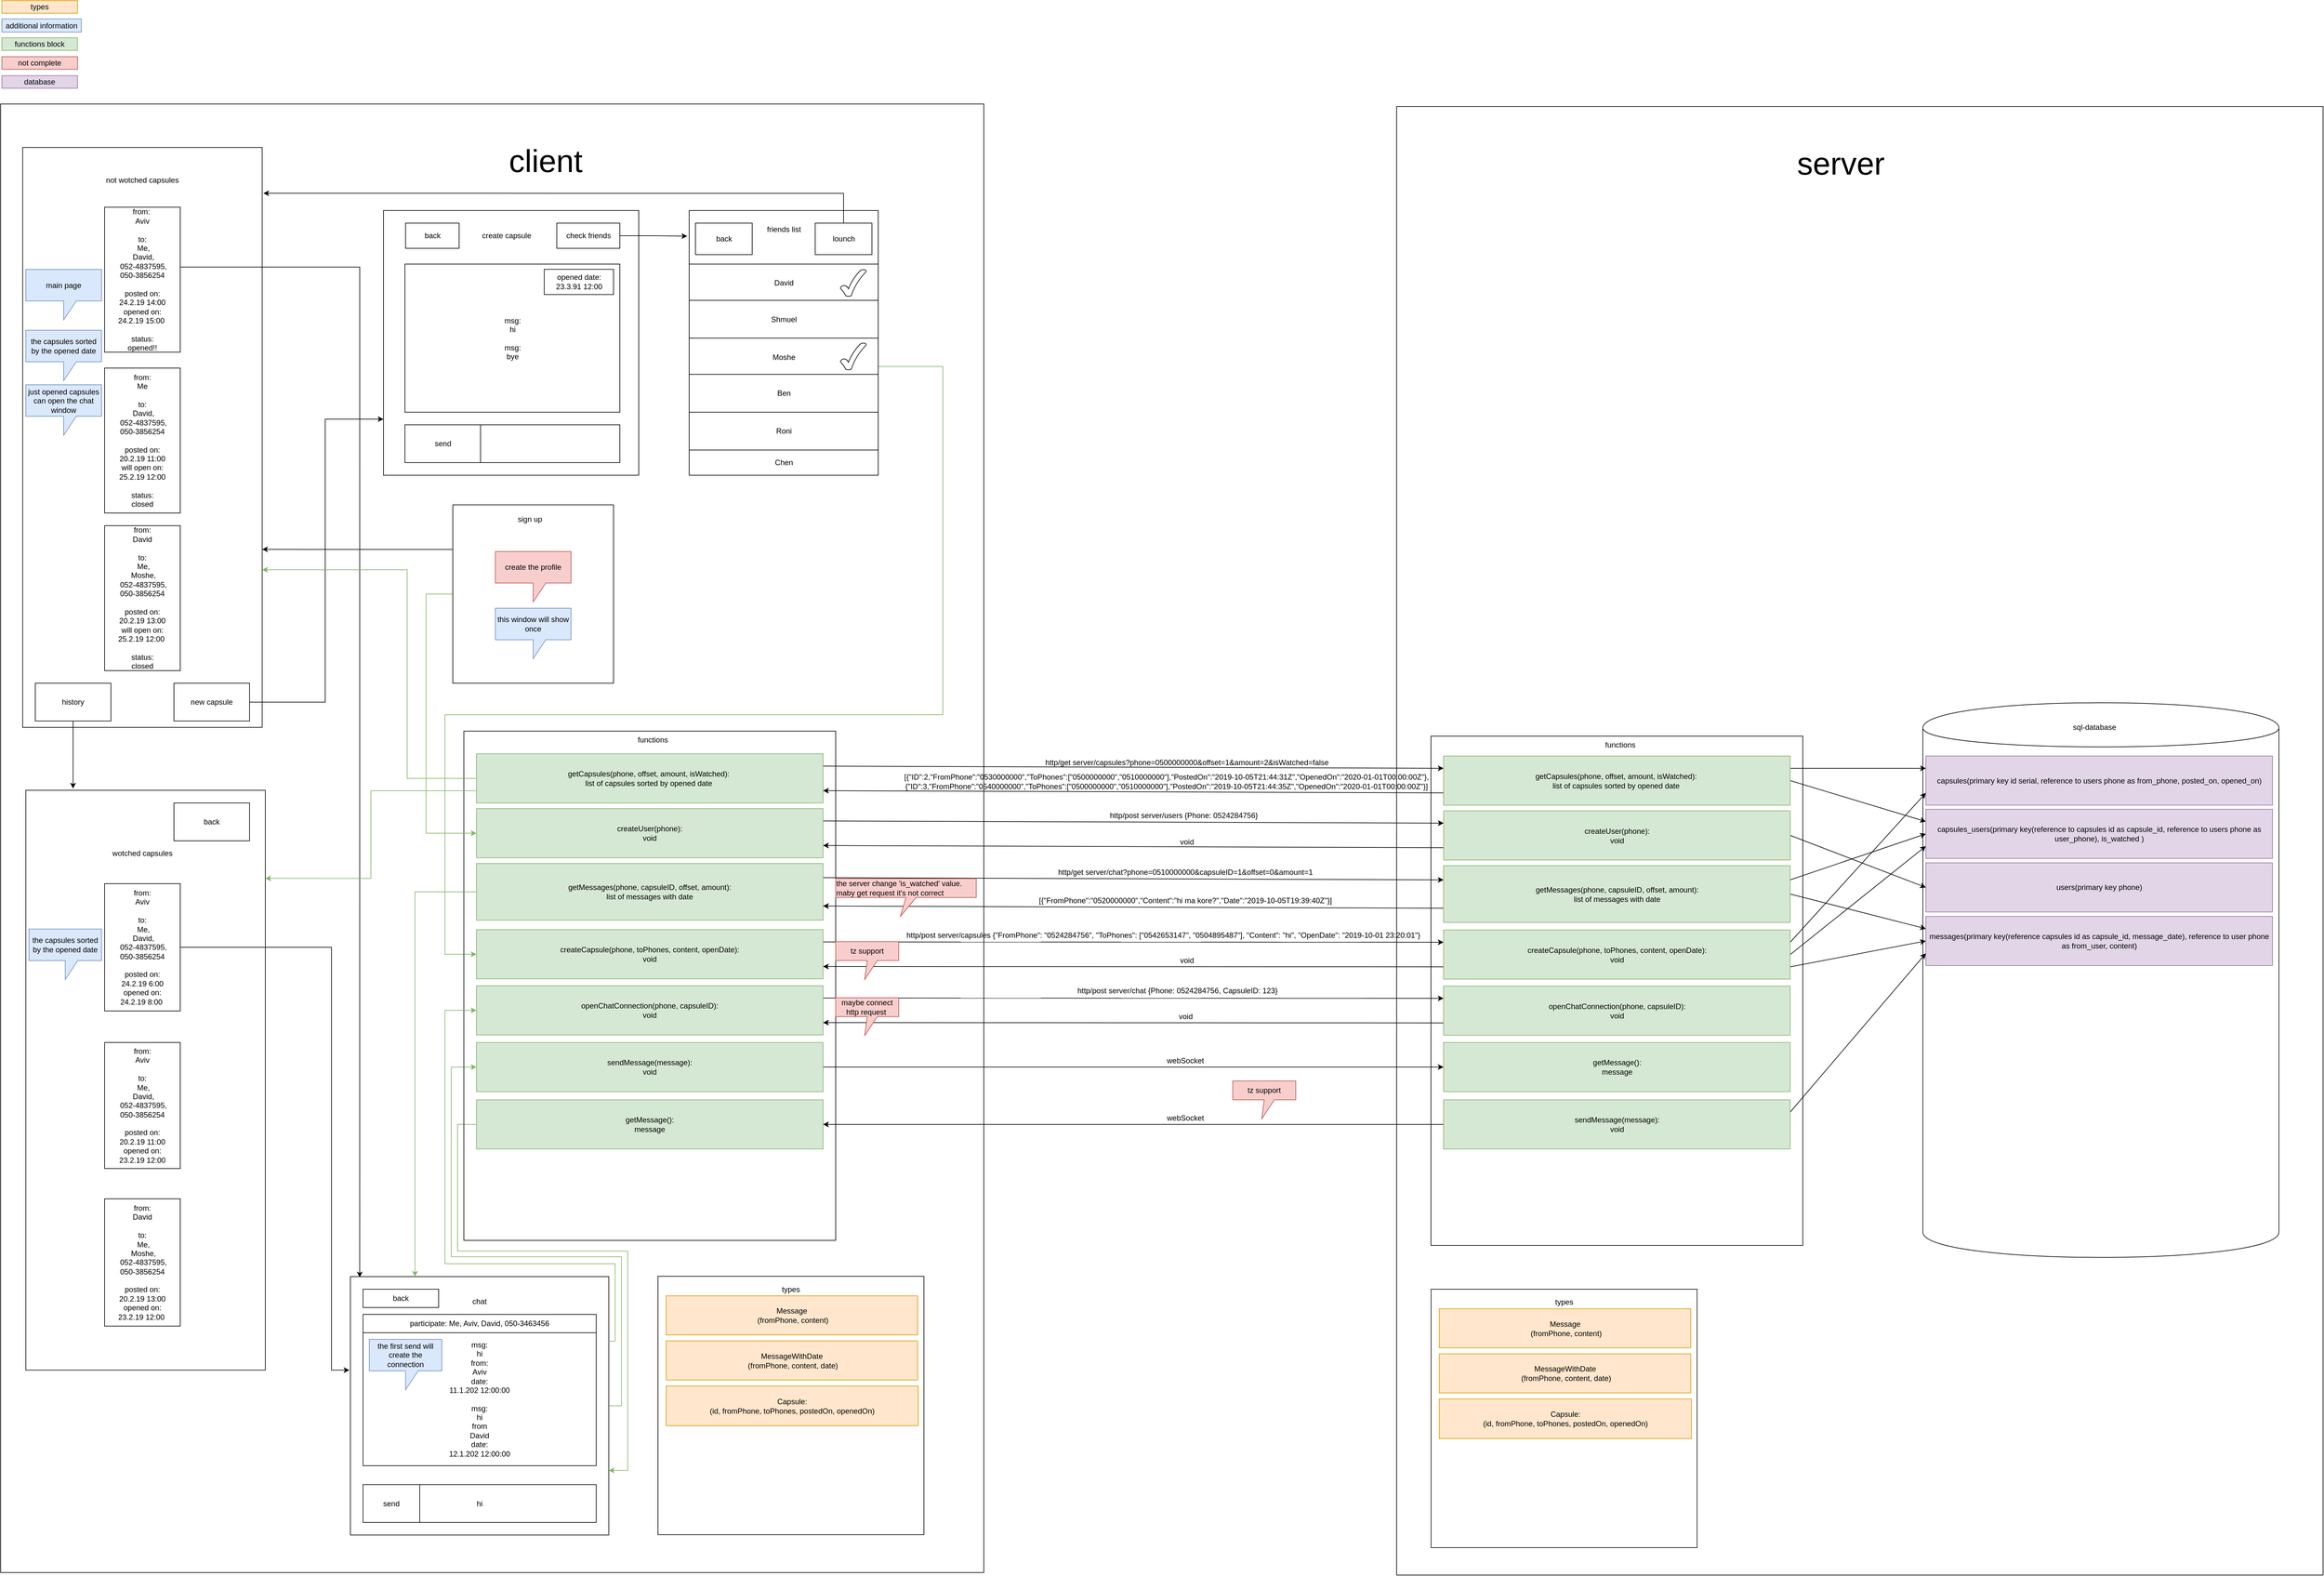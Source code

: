 <mxfile version="12.1.1" type="device" pages="1"><diagram id="eRkKzJHmZE-3qsxwX1DB" name="Page-1"><mxGraphModel dx="1020" dy="664" grid="1" gridSize="10" guides="1" tooltips="1" connect="1" arrows="1" fold="1" page="1" pageScale="1" pageWidth="850" pageHeight="1100" math="0" shadow="0"><root><mxCell id="0"/><mxCell id="1" parent="0"/><mxCell id="gJs6LWEQTdWlsDr9BCFB-67" value="" style="rounded=0;whiteSpace=wrap;html=1;shadow=0;glass=0;comic=0;strokeColor=#000000;fillColor=none;gradientColor=none;" parent="1" vertex="1"><mxGeometry x="75" y="260" width="1560" height="2330" as="geometry"/></mxCell><mxCell id="gJs6LWEQTdWlsDr9BCFB-69" value="" style="whiteSpace=wrap;html=1;" parent="1" vertex="1"><mxGeometry x="110" y="329" width="380" height="920" as="geometry"/></mxCell><mxCell id="gJs6LWEQTdWlsDr9BCFB-70" style="edgeStyle=orthogonalEdgeStyle;rounded=0;orthogonalLoop=1;jettySize=auto;html=1;exitX=1.001;exitY=0.413;exitDx=0;exitDy=0;entryX=0.036;entryY=0.003;entryDx=0;entryDy=0;entryPerimeter=0;exitPerimeter=0;" parent="1" source="qa2lNy7MOeO_9QQ49OZe-27" target="gJs6LWEQTdWlsDr9BCFB-87" edge="1"><mxGeometry relative="1" as="geometry"><mxPoint x="470.103" y="514.241" as="sourcePoint"/></mxGeometry></mxCell><mxCell id="gJs6LWEQTdWlsDr9BCFB-72" value="from: &lt;br&gt;Me&lt;br&gt;&lt;br&gt;to:&lt;br&gt;&amp;nbsp;David,&lt;br&gt;&amp;nbsp;052-4837595,&lt;br&gt;050-3856254&lt;br&gt;&lt;br&gt;posted on:&lt;br&gt;20.2.19 11:00&lt;br&gt;will open on:&lt;br&gt;25.2.19 12:00&lt;br&gt;&amp;nbsp;&lt;br&gt;status:&lt;br&gt;closed" style="rounded=0;whiteSpace=wrap;html=1;" parent="1" vertex="1"><mxGeometry x="240" y="679" width="120" height="230" as="geometry"/></mxCell><mxCell id="gJs6LWEQTdWlsDr9BCFB-73" value="from: &lt;br&gt;David&lt;br&gt;&lt;br&gt;to:&lt;br&gt;&amp;nbsp;Me,&lt;br&gt;&amp;nbsp;Moshe,&lt;br&gt;&amp;nbsp;052-4837595,&lt;br&gt;050-3856254&lt;br&gt;&lt;br&gt;posted on:&lt;br&gt;20.2.19 13:00&lt;br&gt;will open on:&lt;br&gt;25.2.19 12:00&amp;nbsp;&lt;br&gt;&lt;br&gt;status:&lt;br&gt;closed" style="rounded=0;whiteSpace=wrap;html=1;" parent="1" vertex="1"><mxGeometry x="240" y="929" width="120" height="230" as="geometry"/></mxCell><mxCell id="gJs6LWEQTdWlsDr9BCFB-74" value="not wotched capsules" style="text;html=1;strokeColor=none;fillColor=none;align=center;verticalAlign=middle;whiteSpace=wrap;rounded=0;" parent="1" vertex="1"><mxGeometry x="240" y="371" width="120" height="20" as="geometry"/></mxCell><mxCell id="gJs6LWEQTdWlsDr9BCFB-75" style="edgeStyle=orthogonalEdgeStyle;rounded=0;orthogonalLoop=1;jettySize=auto;html=1;exitX=0.5;exitY=1;exitDx=0;exitDy=0;entryX=0.197;entryY=-0.003;entryDx=0;entryDy=0;entryPerimeter=0;" parent="1" source="gJs6LWEQTdWlsDr9BCFB-76" target="gJs6LWEQTdWlsDr9BCFB-79" edge="1"><mxGeometry relative="1" as="geometry"/></mxCell><mxCell id="gJs6LWEQTdWlsDr9BCFB-76" value="history" style="rounded=0;whiteSpace=wrap;html=1;" parent="1" vertex="1"><mxGeometry x="130" y="1179" width="120" height="60" as="geometry"/></mxCell><mxCell id="gJs6LWEQTdWlsDr9BCFB-79" value="" style="whiteSpace=wrap;html=1;fillColor=#ffffff;" parent="1" vertex="1"><mxGeometry x="115" y="1348.833" width="380" height="920" as="geometry"/></mxCell><mxCell id="gJs6LWEQTdWlsDr9BCFB-80" style="edgeStyle=orthogonalEdgeStyle;rounded=0;orthogonalLoop=1;jettySize=auto;html=1;exitX=1;exitY=0.5;exitDx=0;exitDy=0;entryX=-0.004;entryY=0.362;entryDx=0;entryDy=0;entryPerimeter=0;" parent="1" source="gJs6LWEQTdWlsDr9BCFB-81" target="gJs6LWEQTdWlsDr9BCFB-87" edge="1"><mxGeometry relative="1" as="geometry"><Array as="points"><mxPoint x="600" y="1598"/><mxPoint x="600" y="2269"/></Array></mxGeometry></mxCell><mxCell id="gJs6LWEQTdWlsDr9BCFB-81" value="from: &lt;br&gt;Aviv&lt;br&gt;&lt;br&gt;to:&lt;br&gt;&amp;nbsp;Me,&lt;br&gt;&amp;nbsp;David,&lt;br&gt;&amp;nbsp;052-4837595,&lt;br&gt;050-3856254&lt;br&gt;&lt;br&gt;posted on:&lt;br&gt;24.2.19 6:00&lt;br&gt;opened on:&lt;br&gt;24.2.19 8:00&amp;nbsp;&lt;br&gt;" style="rounded=0;whiteSpace=wrap;html=1;" parent="1" vertex="1"><mxGeometry x="240" y="1497" width="120" height="202" as="geometry"/></mxCell><mxCell id="gJs6LWEQTdWlsDr9BCFB-82" value="from: &lt;br&gt;Aviv&lt;br&gt;&lt;br&gt;to:&lt;br&gt;&amp;nbsp;Me,&lt;br&gt;&amp;nbsp;David,&lt;br&gt;&amp;nbsp;052-4837595,&lt;br&gt;050-3856254&lt;br&gt;&lt;br&gt;posted on:&lt;br&gt;20.2.19 11:00&lt;br&gt;opened on:&lt;br&gt;23.2.19 12:00" style="rounded=0;whiteSpace=wrap;html=1;" parent="1" vertex="1"><mxGeometry x="240" y="1749" width="120" height="200" as="geometry"/></mxCell><mxCell id="gJs6LWEQTdWlsDr9BCFB-83" value="from: &lt;br&gt;David&lt;br&gt;&lt;br&gt;to:&lt;br&gt;&amp;nbsp;Me,&lt;br&gt;&amp;nbsp;Moshe,&lt;br&gt;&amp;nbsp;052-4837595,&lt;br&gt;050-3856254&lt;br&gt;&lt;br&gt;posted on:&lt;br&gt;20.2.19 13:00&lt;br&gt;opened on:&lt;br&gt;23.2.19 12:00&amp;nbsp;" style="rounded=0;whiteSpace=wrap;html=1;" parent="1" vertex="1"><mxGeometry x="240" y="1997" width="120" height="202" as="geometry"/></mxCell><mxCell id="gJs6LWEQTdWlsDr9BCFB-84" value="wotched capsules" style="text;html=1;strokeColor=none;fillColor=none;align=center;verticalAlign=middle;whiteSpace=wrap;rounded=0;" parent="1" vertex="1"><mxGeometry x="240" y="1439" width="120" height="20" as="geometry"/></mxCell><mxCell id="gJs6LWEQTdWlsDr9BCFB-85" value="back" style="rounded=0;whiteSpace=wrap;html=1;" parent="1" vertex="1"><mxGeometry x="350" y="1369" width="120" height="60" as="geometry"/></mxCell><mxCell id="gJs6LWEQTdWlsDr9BCFB-86" style="edgeStyle=orthogonalEdgeStyle;rounded=0;comic=0;orthogonalLoop=1;jettySize=auto;html=1;exitX=1;exitY=0.5;exitDx=0;exitDy=0;entryX=0;entryY=0.5;entryDx=0;entryDy=0;shadow=0;fillColor=#d5e8d4;strokeColor=#82b366;" parent="1" source="gJs6LWEQTdWlsDr9BCFB-87" target="gJs6LWEQTdWlsDr9BCFB-133" edge="1"><mxGeometry relative="1" as="geometry"><Array as="points"><mxPoint x="1060" y="2326"/><mxPoint x="1060" y="2089"/><mxPoint x="790" y="2089"/><mxPoint x="790" y="1788"/></Array></mxGeometry></mxCell><mxCell id="gJs6LWEQTdWlsDr9BCFB-198" style="edgeStyle=orthogonalEdgeStyle;rounded=0;comic=0;orthogonalLoop=1;jettySize=auto;html=1;exitX=1;exitY=0.75;exitDx=0;exitDy=0;entryX=0;entryY=0.5;entryDx=0;entryDy=0;shadow=0;startArrow=classic;startFill=1;endArrow=none;endFill=0;fillColor=#d5e8d4;strokeColor=#82b366;" parent="1" source="gJs6LWEQTdWlsDr9BCFB-87" target="gJs6LWEQTdWlsDr9BCFB-161" edge="1"><mxGeometry relative="1" as="geometry"><Array as="points"><mxPoint x="1070" y="2428"/><mxPoint x="1070" y="2080"/><mxPoint x="800" y="2080"/><mxPoint x="800" y="1879"/></Array></mxGeometry></mxCell><mxCell id="gJs6LWEQTdWlsDr9BCFB-87" value="" style="whiteSpace=wrap;html=1;aspect=fixed;" parent="1" vertex="1"><mxGeometry x="630" y="2120.5" width="410" height="410" as="geometry"/></mxCell><mxCell id="gJs6LWEQTdWlsDr9BCFB-88" value="chat" style="text;html=1;strokeColor=none;fillColor=none;align=center;verticalAlign=middle;whiteSpace=wrap;rounded=0;" parent="1" vertex="1"><mxGeometry x="815" y="2149.5" width="40" height="20" as="geometry"/></mxCell><mxCell id="gJs6LWEQTdWlsDr9BCFB-89" value="hi" style="rounded=0;whiteSpace=wrap;html=1;" parent="1" vertex="1"><mxGeometry x="650" y="2450.5" width="370" height="60" as="geometry"/></mxCell><mxCell id="gJs6LWEQTdWlsDr9BCFB-90" value="msg:&lt;br&gt;hi&lt;br&gt;from:&lt;br&gt;Aviv&lt;br&gt;date:&lt;br&gt;11.1.202 12:00:00&lt;br&gt;&lt;br&gt;msg:&lt;br&gt;hi&lt;br&gt;from&lt;br&gt;David&lt;br&gt;date:&lt;br&gt;12.1.202 12:00:00" style="rounded=0;whiteSpace=wrap;html=1;" parent="1" vertex="1"><mxGeometry x="650" y="2209.5" width="370" height="211" as="geometry"/></mxCell><mxCell id="gJs6LWEQTdWlsDr9BCFB-91" value="send" style="rounded=0;whiteSpace=wrap;html=1;" parent="1" vertex="1"><mxGeometry x="650" y="2450.5" width="90" height="60" as="geometry"/></mxCell><mxCell id="gJs6LWEQTdWlsDr9BCFB-92" value="participate: Me, Aviv, David, 050-3463456" style="rounded=0;whiteSpace=wrap;html=1;" parent="1" vertex="1"><mxGeometry x="650" y="2180.5" width="370" height="29" as="geometry"/></mxCell><mxCell id="gJs6LWEQTdWlsDr9BCFB-93" value="back" style="rounded=0;whiteSpace=wrap;html=1;" parent="1" vertex="1"><mxGeometry x="650" y="2140.5" width="120" height="29" as="geometry"/></mxCell><mxCell id="gJs6LWEQTdWlsDr9BCFB-94" style="edgeStyle=orthogonalEdgeStyle;rounded=0;orthogonalLoop=1;jettySize=auto;html=1;exitX=1;exitY=0.5;exitDx=0;exitDy=0;" parent="1" source="gJs6LWEQTdWlsDr9BCFB-95" target="gJs6LWEQTdWlsDr9BCFB-96" edge="1"><mxGeometry relative="1" as="geometry"><Array as="points"><mxPoint x="590" y="1209"/><mxPoint x="590" y="760"/></Array></mxGeometry></mxCell><mxCell id="gJs6LWEQTdWlsDr9BCFB-95" value="new capsule" style="rounded=0;whiteSpace=wrap;html=1;" parent="1" vertex="1"><mxGeometry x="350" y="1179" width="120" height="60" as="geometry"/></mxCell><mxCell id="gJs6LWEQTdWlsDr9BCFB-96" value="" style="rounded=0;whiteSpace=wrap;html=1;" parent="1" vertex="1"><mxGeometry x="682.5" y="429" width="405" height="420" as="geometry"/></mxCell><mxCell id="gJs6LWEQTdWlsDr9BCFB-97" value="create capsule" style="text;html=1;strokeColor=none;fillColor=none;align=center;verticalAlign=middle;whiteSpace=wrap;rounded=0;" parent="1" vertex="1"><mxGeometry x="817.5" y="459" width="120" height="20" as="geometry"/></mxCell><mxCell id="gJs6LWEQTdWlsDr9BCFB-98" value="msg:&lt;br&gt;hi&lt;br&gt;&lt;br&gt;msg:&lt;br&gt;bye" style="rounded=0;whiteSpace=wrap;html=1;" parent="1" vertex="1"><mxGeometry x="716.5" y="514" width="341" height="235" as="geometry"/></mxCell><mxCell id="gJs6LWEQTdWlsDr9BCFB-99" value="" style="rounded=0;whiteSpace=wrap;html=1;" parent="1" vertex="1"><mxGeometry x="717.5" y="769" width="340" height="60" as="geometry"/></mxCell><mxCell id="gJs6LWEQTdWlsDr9BCFB-100" value="send" style="rounded=0;whiteSpace=wrap;html=1;" parent="1" vertex="1"><mxGeometry x="716.5" y="769" width="120" height="60" as="geometry"/></mxCell><mxCell id="gJs6LWEQTdWlsDr9BCFB-101" style="edgeStyle=orthogonalEdgeStyle;rounded=0;orthogonalLoop=1;jettySize=auto;html=1;exitX=1;exitY=0.5;exitDx=0;exitDy=0;entryX=-0.01;entryY=0.097;entryDx=0;entryDy=0;entryPerimeter=0;" parent="1" source="gJs6LWEQTdWlsDr9BCFB-102" target="gJs6LWEQTdWlsDr9BCFB-103" edge="1"><mxGeometry relative="1" as="geometry"/></mxCell><mxCell id="gJs6LWEQTdWlsDr9BCFB-102" value="check friends" style="rounded=0;whiteSpace=wrap;html=1;" parent="1" vertex="1"><mxGeometry x="957.5" y="449" width="100" height="40" as="geometry"/></mxCell><mxCell id="gJs6LWEQTdWlsDr9BCFB-103" value="" style="rounded=0;whiteSpace=wrap;html=1;" parent="1" vertex="1"><mxGeometry x="1167.5" y="429" width="300" height="420" as="geometry"/></mxCell><mxCell id="gJs6LWEQTdWlsDr9BCFB-104" value="friends list" style="text;html=1;strokeColor=none;fillColor=none;align=center;verticalAlign=middle;whiteSpace=wrap;rounded=0;" parent="1" vertex="1"><mxGeometry x="1272.5" y="449" width="90" height="20" as="geometry"/></mxCell><mxCell id="gJs6LWEQTdWlsDr9BCFB-105" value="David" style="rounded=0;whiteSpace=wrap;html=1;" parent="1" vertex="1"><mxGeometry x="1167.5" y="514" width="300" height="60" as="geometry"/></mxCell><mxCell id="gJs6LWEQTdWlsDr9BCFB-106" value="Shmuel" style="rounded=0;whiteSpace=wrap;html=1;" parent="1" vertex="1"><mxGeometry x="1167.5" y="571.5" width="300" height="60" as="geometry"/></mxCell><mxCell id="gJs6LWEQTdWlsDr9BCFB-107" style="edgeStyle=orthogonalEdgeStyle;rounded=0;comic=0;orthogonalLoop=1;jettySize=auto;html=1;exitX=1;exitY=0.75;exitDx=0;exitDy=0;entryX=0;entryY=0.5;entryDx=0;entryDy=0;shadow=0;fillColor=#d5e8d4;strokeColor=#82b366;" parent="1" source="gJs6LWEQTdWlsDr9BCFB-108" target="gJs6LWEQTdWlsDr9BCFB-131" edge="1"><mxGeometry relative="1" as="geometry"><Array as="points"><mxPoint x="1570" y="676"/><mxPoint x="1570" y="1229"/><mxPoint x="780" y="1229"/><mxPoint x="780" y="1609"/></Array></mxGeometry></mxCell><mxCell id="gJs6LWEQTdWlsDr9BCFB-108" value="Moshe" style="rounded=0;whiteSpace=wrap;html=1;" parent="1" vertex="1"><mxGeometry x="1167.5" y="631.5" width="300" height="60" as="geometry"/></mxCell><mxCell id="gJs6LWEQTdWlsDr9BCFB-109" value="Ben" style="rounded=0;whiteSpace=wrap;html=1;" parent="1" vertex="1"><mxGeometry x="1167.5" y="689" width="300" height="60" as="geometry"/></mxCell><mxCell id="gJs6LWEQTdWlsDr9BCFB-110" value="Roni" style="rounded=0;whiteSpace=wrap;html=1;" parent="1" vertex="1"><mxGeometry x="1167.5" y="749" width="300" height="60" as="geometry"/></mxCell><mxCell id="gJs6LWEQTdWlsDr9BCFB-111" value="Chen" style="rounded=0;whiteSpace=wrap;html=1;" parent="1" vertex="1"><mxGeometry x="1167.5" y="809" width="300" height="40" as="geometry"/></mxCell><mxCell id="gJs6LWEQTdWlsDr9BCFB-112" value="" style="verticalLabelPosition=bottom;verticalAlign=top;html=1;shape=mxgraph.basic.tick" parent="1" vertex="1"><mxGeometry x="1407.5" y="522.5" width="41" height="43" as="geometry"/></mxCell><mxCell id="gJs6LWEQTdWlsDr9BCFB-113" value="" style="verticalLabelPosition=bottom;verticalAlign=top;html=1;shape=mxgraph.basic.tick" parent="1" vertex="1"><mxGeometry x="1407.5" y="639" width="41" height="43" as="geometry"/></mxCell><mxCell id="gJs6LWEQTdWlsDr9BCFB-216" style="edgeStyle=orthogonalEdgeStyle;rounded=0;comic=0;orthogonalLoop=1;jettySize=auto;html=1;exitX=0.5;exitY=0;exitDx=0;exitDy=0;entryX=1.005;entryY=0.079;entryDx=0;entryDy=0;entryPerimeter=0;shadow=0;startArrow=none;startFill=0;endArrow=classic;endFill=1;" parent="1" source="gJs6LWEQTdWlsDr9BCFB-115" target="gJs6LWEQTdWlsDr9BCFB-69" edge="1"><mxGeometry relative="1" as="geometry"><Array as="points"><mxPoint x="1413" y="402"/></Array></mxGeometry></mxCell><mxCell id="gJs6LWEQTdWlsDr9BCFB-115" value="lounch" style="rounded=0;whiteSpace=wrap;html=1;" parent="1" vertex="1"><mxGeometry x="1367.5" y="449" width="90" height="50" as="geometry"/></mxCell><mxCell id="gJs6LWEQTdWlsDr9BCFB-116" value="back" style="rounded=0;whiteSpace=wrap;html=1;" parent="1" vertex="1"><mxGeometry x="717.5" y="449" width="85" height="40" as="geometry"/></mxCell><mxCell id="gJs6LWEQTdWlsDr9BCFB-117" value="back" style="rounded=0;whiteSpace=wrap;html=1;" parent="1" vertex="1"><mxGeometry x="1177.5" y="449" width="90" height="50" as="geometry"/></mxCell><mxCell id="gJs6LWEQTdWlsDr9BCFB-118" value="the capsules sorted by the opened date" style="shape=callout;whiteSpace=wrap;html=1;perimeter=calloutPerimeter;fillColor=#dae8fc;strokeColor=#6c8ebf;" parent="1" vertex="1"><mxGeometry x="115" y="619" width="120" height="80" as="geometry"/></mxCell><mxCell id="gJs6LWEQTdWlsDr9BCFB-119" value="just opened capsules can open the chat window" style="shape=callout;whiteSpace=wrap;html=1;perimeter=calloutPerimeter;fillColor=#dae8fc;strokeColor=#6c8ebf;" parent="1" vertex="1"><mxGeometry x="115" y="705.5" width="120" height="80" as="geometry"/></mxCell><mxCell id="gJs6LWEQTdWlsDr9BCFB-120" value="the capsules sorted by the opened date" style="shape=callout;whiteSpace=wrap;html=1;perimeter=calloutPerimeter;fillColor=#dae8fc;strokeColor=#6c8ebf;" parent="1" vertex="1"><mxGeometry x="120" y="1569" width="115" height="80" as="geometry"/></mxCell><mxCell id="gJs6LWEQTdWlsDr9BCFB-121" value="additional information" style="rounded=0;whiteSpace=wrap;html=1;fillColor=#dae8fc;strokeColor=#6c8ebf;" parent="1" vertex="1"><mxGeometry x="77" y="125" width="126" height="21" as="geometry"/></mxCell><mxCell id="gJs6LWEQTdWlsDr9BCFB-122" value="functions block" style="rounded=0;whiteSpace=wrap;html=1;fillColor=#d5e8d4;strokeColor=#82b366;" parent="1" vertex="1"><mxGeometry x="77" y="155" width="120" height="20" as="geometry"/></mxCell><mxCell id="gJs6LWEQTdWlsDr9BCFB-123" value="not complete" style="rounded=0;whiteSpace=wrap;html=1;fillColor=#f8cecc;strokeColor=#b85450;" parent="1" vertex="1"><mxGeometry x="77" y="185" width="120" height="20" as="geometry"/></mxCell><mxCell id="gJs6LWEQTdWlsDr9BCFB-124" value="" style="whiteSpace=wrap;html=1;fillColor=none;strokeColor=#000000;" parent="1" vertex="1"><mxGeometry x="810" y="1255" width="590" height="808" as="geometry"/></mxCell><mxCell id="gJs6LWEQTdWlsDr9BCFB-147" style="rounded=0;comic=0;orthogonalLoop=1;jettySize=auto;html=1;exitX=1;exitY=0.25;exitDx=0;exitDy=0;entryX=0;entryY=0.25;entryDx=0;entryDy=0;shadow=0;endArrow=classic;endFill=1;startArrow=none;startFill=0;" parent="1" source="gJs6LWEQTdWlsDr9BCFB-125" target="gJs6LWEQTdWlsDr9BCFB-140" edge="1"><mxGeometry relative="1" as="geometry"/></mxCell><mxCell id="gJs6LWEQTdWlsDr9BCFB-125" value="getCapsules(phone, offset, amount, isWatched):&amp;nbsp;&lt;br&gt;list of capsules sorted by opened date&amp;nbsp;" style="rounded=0;whiteSpace=wrap;html=1;fillColor=#d5e8d4;strokeColor=#82b366;" parent="1" vertex="1"><mxGeometry x="830" y="1291" width="550" height="78" as="geometry"/></mxCell><mxCell id="gJs6LWEQTdWlsDr9BCFB-153" style="edgeStyle=none;rounded=0;comic=0;orthogonalLoop=1;jettySize=auto;html=1;exitX=1;exitY=0.25;exitDx=0;exitDy=0;entryX=0;entryY=0.25;entryDx=0;entryDy=0;shadow=0;endArrow=classic;endFill=1;startArrow=none;startFill=0;" parent="1" source="gJs6LWEQTdWlsDr9BCFB-126" target="gJs6LWEQTdWlsDr9BCFB-141" edge="1"><mxGeometry relative="1" as="geometry"/></mxCell><mxCell id="gJs6LWEQTdWlsDr9BCFB-199" style="edgeStyle=orthogonalEdgeStyle;rounded=0;comic=0;orthogonalLoop=1;jettySize=auto;html=1;exitX=0;exitY=0.5;exitDx=0;exitDy=0;entryX=0.25;entryY=0;entryDx=0;entryDy=0;shadow=0;startArrow=none;startFill=0;endArrow=classic;endFill=1;fillColor=#d5e8d4;strokeColor=#82b366;" parent="1" source="gJs6LWEQTdWlsDr9BCFB-126" target="gJs6LWEQTdWlsDr9BCFB-87" edge="1"><mxGeometry relative="1" as="geometry"/></mxCell><mxCell id="gJs6LWEQTdWlsDr9BCFB-126" value="getMessages(phone, capsuleID, offset, amount):&lt;br&gt;list of&amp;nbsp;messages with date" style="rounded=0;whiteSpace=wrap;html=1;fillColor=#d5e8d4;strokeColor=#82b366;" parent="1" vertex="1"><mxGeometry x="830" y="1465" width="550" height="90" as="geometry"/></mxCell><mxCell id="gJs6LWEQTdWlsDr9BCFB-128" value="functions" style="text;html=1;align=center;verticalAlign=middle;whiteSpace=wrap;rounded=0;" parent="1" vertex="1"><mxGeometry x="1080" y="1259" width="60" height="20" as="geometry"/></mxCell><mxCell id="gJs6LWEQTdWlsDr9BCFB-129" style="edgeStyle=orthogonalEdgeStyle;rounded=0;comic=0;orthogonalLoop=1;jettySize=auto;html=1;entryX=0;entryY=0.5;entryDx=0;entryDy=0;shadow=0;fillColor=#d5e8d4;strokeColor=#82b366;startArrow=classic;startFill=1;endArrow=none;endFill=0;" parent="1" target="gJs6LWEQTdWlsDr9BCFB-125" edge="1"><mxGeometry relative="1" as="geometry"><Array as="points"><mxPoint x="490" y="999"/><mxPoint x="720" y="999"/><mxPoint x="720" y="1330"/></Array><mxPoint x="490" y="999" as="sourcePoint"/></mxGeometry></mxCell><mxCell id="gJs6LWEQTdWlsDr9BCFB-130" value="main page" style="shape=callout;whiteSpace=wrap;html=1;perimeter=calloutPerimeter;rounded=0;shadow=0;glass=0;comic=0;strokeColor=#6c8ebf;fillColor=#dae8fc;" parent="1" vertex="1"><mxGeometry x="115" y="522.5" width="120" height="80" as="geometry"/></mxCell><mxCell id="gJs6LWEQTdWlsDr9BCFB-150" style="rounded=0;comic=0;orthogonalLoop=1;jettySize=auto;html=1;exitX=1;exitY=0.25;exitDx=0;exitDy=0;entryX=0;entryY=0.25;entryDx=0;entryDy=0;shadow=0;" parent="1" source="gJs6LWEQTdWlsDr9BCFB-131" target="gJs6LWEQTdWlsDr9BCFB-144" edge="1"><mxGeometry relative="1" as="geometry"/></mxCell><mxCell id="gJs6LWEQTdWlsDr9BCFB-131" value="createCapsule(phone, toPhones, content, openDate):&lt;br&gt;void" style="rounded=0;whiteSpace=wrap;html=1;fillColor=#d5e8d4;strokeColor=#82b366;" parent="1" vertex="1"><mxGeometry x="830" y="1570" width="550" height="78" as="geometry"/></mxCell><mxCell id="gJs6LWEQTdWlsDr9BCFB-132" value="opened date:&lt;br&gt;23.3.91 12:00" style="rounded=0;whiteSpace=wrap;html=1;" parent="1" vertex="1"><mxGeometry x="937.5" y="522.293" width="110" height="40" as="geometry"/></mxCell><mxCell id="gJs6LWEQTdWlsDr9BCFB-151" style="rounded=0;comic=0;orthogonalLoop=1;jettySize=auto;html=1;exitX=1;exitY=0.5;exitDx=0;exitDy=0;entryX=0;entryY=0.5;entryDx=0;entryDy=0;shadow=0;" parent="1" source="gJs6LWEQTdWlsDr9BCFB-133" target="gJs6LWEQTdWlsDr9BCFB-145" edge="1"><mxGeometry relative="1" as="geometry"/></mxCell><mxCell id="gJs6LWEQTdWlsDr9BCFB-133" value="sendMessage(message):&lt;br&gt;void" style="rounded=0;whiteSpace=wrap;html=1;fillColor=#d5e8d4;strokeColor=#82b366;" parent="1" vertex="1"><mxGeometry x="830" y="1749" width="550" height="78" as="geometry"/></mxCell><mxCell id="gJs6LWEQTdWlsDr9BCFB-196" style="edgeStyle=orthogonalEdgeStyle;rounded=0;comic=0;orthogonalLoop=1;jettySize=auto;html=1;exitX=0;exitY=0.75;exitDx=0;exitDy=0;entryX=1;entryY=0.152;entryDx=0;entryDy=0;entryPerimeter=0;shadow=0;startArrow=none;startFill=0;endArrow=classic;endFill=1;fillColor=#d5e8d4;strokeColor=#82b366;" parent="1" source="gJs6LWEQTdWlsDr9BCFB-125" target="gJs6LWEQTdWlsDr9BCFB-79" edge="1"><mxGeometry relative="1" as="geometry"/></mxCell><mxCell id="gJs6LWEQTdWlsDr9BCFB-135" value="&lt;font style=&quot;font-size: 50px&quot;&gt;client&lt;/font&gt;" style="text;html=1;strokeColor=none;fillColor=none;align=center;verticalAlign=middle;whiteSpace=wrap;rounded=0;shadow=0;glass=0;comic=0;" parent="1" vertex="1"><mxGeometry x="780" y="300" width="320" height="100" as="geometry"/></mxCell><mxCell id="gJs6LWEQTdWlsDr9BCFB-136" value="" style="rounded=0;whiteSpace=wrap;html=1;shadow=0;glass=0;comic=0;strokeColor=#000000;fillColor=none;gradientColor=none;" parent="1" vertex="1"><mxGeometry x="2290" y="264" width="1470" height="2330" as="geometry"/></mxCell><mxCell id="gJs6LWEQTdWlsDr9BCFB-137" value="&lt;font style=&quot;font-size: 50px&quot;&gt;server&lt;/font&gt;" style="text;html=1;strokeColor=none;fillColor=none;align=center;verticalAlign=middle;whiteSpace=wrap;rounded=0;shadow=0;glass=0;comic=0;" parent="1" vertex="1"><mxGeometry x="2834.5" y="304" width="320" height="100" as="geometry"/></mxCell><mxCell id="gJs6LWEQTdWlsDr9BCFB-139" value="" style="whiteSpace=wrap;html=1;fillColor=none;strokeColor=#000000;" parent="1" vertex="1"><mxGeometry x="2344.5" y="1263" width="590" height="808" as="geometry"/></mxCell><mxCell id="gJs6LWEQTdWlsDr9BCFB-180" style="edgeStyle=none;rounded=0;comic=0;orthogonalLoop=1;jettySize=auto;html=1;exitX=1;exitY=0.25;exitDx=0;exitDy=0;entryX=0;entryY=0.25;entryDx=0;entryDy=0;shadow=0;endArrow=classic;endFill=1;startArrow=none;startFill=0;" parent="1" source="gJs6LWEQTdWlsDr9BCFB-140" target="gJs6LWEQTdWlsDr9BCFB-170" edge="1"><mxGeometry relative="1" as="geometry"/></mxCell><mxCell id="gJs6LWEQTdWlsDr9BCFB-181" style="edgeStyle=none;rounded=0;comic=0;orthogonalLoop=1;jettySize=auto;html=1;exitX=1;exitY=0.5;exitDx=0;exitDy=0;entryX=0;entryY=0.25;entryDx=0;entryDy=0;shadow=0;endArrow=classic;endFill=1;startArrow=none;startFill=0;" parent="1" source="gJs6LWEQTdWlsDr9BCFB-140" target="gJs6LWEQTdWlsDr9BCFB-173" edge="1"><mxGeometry relative="1" as="geometry"/></mxCell><mxCell id="qa2lNy7MOeO_9QQ49OZe-38" style="edgeStyle=none;rounded=0;orthogonalLoop=1;jettySize=auto;html=1;exitX=0;exitY=0.75;exitDx=0;exitDy=0;entryX=1;entryY=0.75;entryDx=0;entryDy=0;startArrow=none;startFill=0;endArrow=classic;endFill=1;" parent="1" source="gJs6LWEQTdWlsDr9BCFB-140" target="gJs6LWEQTdWlsDr9BCFB-125" edge="1"><mxGeometry relative="1" as="geometry"/></mxCell><mxCell id="gJs6LWEQTdWlsDr9BCFB-140" value="getCapsules(phone, offset, amount, isWatched):&amp;nbsp;&lt;br&gt;list of capsules sorted by opened date&amp;nbsp;" style="rounded=0;whiteSpace=wrap;html=1;fillColor=#d5e8d4;strokeColor=#82b366;" parent="1" vertex="1"><mxGeometry x="2364.5" y="1294.5" width="550" height="78" as="geometry"/></mxCell><mxCell id="gJs6LWEQTdWlsDr9BCFB-185" style="edgeStyle=none;rounded=0;comic=0;orthogonalLoop=1;jettySize=auto;html=1;exitX=1;exitY=0.5;exitDx=0;exitDy=0;entryX=0;entryY=0.25;entryDx=0;entryDy=0;shadow=0;endArrow=classic;endFill=1;startArrow=none;startFill=0;" parent="1" source="gJs6LWEQTdWlsDr9BCFB-141" target="gJs6LWEQTdWlsDr9BCFB-184" edge="1"><mxGeometry relative="1" as="geometry"/></mxCell><mxCell id="qa2lNy7MOeO_9QQ49OZe-28" style="rounded=0;orthogonalLoop=1;jettySize=auto;html=1;exitX=1;exitY=0.25;exitDx=0;exitDy=0;entryX=0;entryY=0.5;entryDx=0;entryDy=0;startArrow=none;startFill=0;endArrow=classic;endFill=1;" parent="1" source="gJs6LWEQTdWlsDr9BCFB-141" target="gJs6LWEQTdWlsDr9BCFB-173" edge="1"><mxGeometry relative="1" as="geometry"/></mxCell><mxCell id="qa2lNy7MOeO_9QQ49OZe-36" style="edgeStyle=none;rounded=0;orthogonalLoop=1;jettySize=auto;html=1;exitX=0;exitY=0.75;exitDx=0;exitDy=0;entryX=1;entryY=0.75;entryDx=0;entryDy=0;startArrow=none;startFill=0;endArrow=classic;endFill=1;" parent="1" source="gJs6LWEQTdWlsDr9BCFB-141" target="gJs6LWEQTdWlsDr9BCFB-126" edge="1"><mxGeometry relative="1" as="geometry"/></mxCell><mxCell id="gJs6LWEQTdWlsDr9BCFB-141" value="getMessages(phone, capsuleID, offset, amount):&lt;br&gt;list of&amp;nbsp;messages with date" style="rounded=0;whiteSpace=wrap;html=1;fillColor=#d5e8d4;strokeColor=#82b366;" parent="1" vertex="1"><mxGeometry x="2364.5" y="1468.5" width="550" height="90" as="geometry"/></mxCell><mxCell id="gJs6LWEQTdWlsDr9BCFB-143" value="functions" style="text;html=1;align=center;verticalAlign=middle;whiteSpace=wrap;rounded=0;" parent="1" vertex="1"><mxGeometry x="2614.5" y="1267" width="60" height="20" as="geometry"/></mxCell><mxCell id="gJs6LWEQTdWlsDr9BCFB-186" style="edgeStyle=none;rounded=0;comic=0;orthogonalLoop=1;jettySize=auto;html=1;exitX=1;exitY=0.25;exitDx=0;exitDy=0;entryX=0;entryY=0.75;entryDx=0;entryDy=0;shadow=0;" parent="1" source="gJs6LWEQTdWlsDr9BCFB-144" target="gJs6LWEQTdWlsDr9BCFB-170" edge="1"><mxGeometry relative="1" as="geometry"/></mxCell><mxCell id="gJs6LWEQTdWlsDr9BCFB-187" style="edgeStyle=none;rounded=0;comic=0;orthogonalLoop=1;jettySize=auto;html=1;exitX=1;exitY=0.5;exitDx=0;exitDy=0;entryX=0;entryY=0.75;entryDx=0;entryDy=0;shadow=0;" parent="1" source="gJs6LWEQTdWlsDr9BCFB-144" target="gJs6LWEQTdWlsDr9BCFB-173" edge="1"><mxGeometry relative="1" as="geometry"/></mxCell><mxCell id="gJs6LWEQTdWlsDr9BCFB-188" style="edgeStyle=none;rounded=0;comic=0;orthogonalLoop=1;jettySize=auto;html=1;exitX=1;exitY=0.75;exitDx=0;exitDy=0;entryX=0;entryY=0.5;entryDx=0;entryDy=0;shadow=0;" parent="1" source="gJs6LWEQTdWlsDr9BCFB-144" target="gJs6LWEQTdWlsDr9BCFB-184" edge="1"><mxGeometry relative="1" as="geometry"/></mxCell><mxCell id="qa2lNy7MOeO_9QQ49OZe-31" style="edgeStyle=none;rounded=0;orthogonalLoop=1;jettySize=auto;html=1;entryX=1;entryY=0.75;entryDx=0;entryDy=0;startArrow=none;startFill=0;endArrow=classic;endFill=1;exitX=0;exitY=0.75;exitDx=0;exitDy=0;" parent="1" source="gJs6LWEQTdWlsDr9BCFB-144" target="gJs6LWEQTdWlsDr9BCFB-131" edge="1"><mxGeometry relative="1" as="geometry"><mxPoint x="2361" y="1641" as="sourcePoint"/></mxGeometry></mxCell><mxCell id="gJs6LWEQTdWlsDr9BCFB-144" value="createCapsule(phone, toPhones, content, openDate):&lt;br&gt;void" style="rounded=0;whiteSpace=wrap;html=1;fillColor=#d5e8d4;strokeColor=#82b366;" parent="1" vertex="1"><mxGeometry x="2364.5" y="1570.5" width="550" height="78" as="geometry"/></mxCell><mxCell id="gJs6LWEQTdWlsDr9BCFB-191" style="rounded=0;comic=0;orthogonalLoop=1;jettySize=auto;html=1;exitX=1;exitY=0.25;exitDx=0;exitDy=0;entryX=0;entryY=0.75;entryDx=0;entryDy=0;shadow=0;endArrow=classic;endFill=1;startArrow=none;startFill=0;" parent="1" source="gJs6LWEQTdWlsDr9BCFB-158" target="gJs6LWEQTdWlsDr9BCFB-184" edge="1"><mxGeometry relative="1" as="geometry"/></mxCell><mxCell id="gJs6LWEQTdWlsDr9BCFB-145" value="getMessage():&lt;br&gt;message" style="rounded=0;whiteSpace=wrap;html=1;fillColor=#d5e8d4;strokeColor=#82b366;" parent="1" vertex="1"><mxGeometry x="2364.5" y="1749" width="550" height="78" as="geometry"/></mxCell><mxCell id="gJs6LWEQTdWlsDr9BCFB-154" value="http/get server/capsules?phone=0500000000&amp;amp;offset=1&amp;amp;amount=2&amp;amp;isWatched=false" style="text;html=1;strokeColor=none;fillColor=none;align=center;verticalAlign=middle;whiteSpace=wrap;rounded=0;shadow=0;glass=0;comic=0;" parent="1" vertex="1"><mxGeometry x="1700" y="1294.5" width="515" height="20" as="geometry"/></mxCell><mxCell id="gJs6LWEQTdWlsDr9BCFB-156" value="http/get server/chat?phone=0510000000&amp;amp;capsuleID=1&amp;amp;offset=0&amp;amp;amount=1" style="text;html=1;strokeColor=none;fillColor=none;align=center;verticalAlign=middle;whiteSpace=wrap;rounded=0;shadow=0;glass=0;comic=0;" parent="1" vertex="1"><mxGeometry x="1645" y="1468.5" width="620" height="20" as="geometry"/></mxCell><mxCell id="gJs6LWEQTdWlsDr9BCFB-157" value="http/post server/capsules {&quot;FromPhone&quot;: &quot;0524284756&quot;, &quot;ToPhones&quot;: [&quot;0542653147&quot;, &quot;0504895487&quot;], &quot;Content&quot;: &quot;hi&quot;, &quot;OpenDate&quot;: &quot;2019-10-01 23:20:01&quot;}" style="text;html=1;strokeColor=none;fillColor=none;align=center;verticalAlign=middle;whiteSpace=wrap;rounded=0;shadow=0;glass=0;comic=0;" parent="1" vertex="1"><mxGeometry x="1510" y="1569" width="820" height="20" as="geometry"/></mxCell><mxCell id="gJs6LWEQTdWlsDr9BCFB-166" style="edgeStyle=none;rounded=0;comic=0;orthogonalLoop=1;jettySize=auto;html=1;shadow=0;" parent="1" source="gJs6LWEQTdWlsDr9BCFB-158" target="gJs6LWEQTdWlsDr9BCFB-161" edge="1"><mxGeometry relative="1" as="geometry"/></mxCell><mxCell id="gJs6LWEQTdWlsDr9BCFB-158" value="sendMessage(message):&lt;br&gt;void" style="rounded=0;whiteSpace=wrap;html=1;fillColor=#d5e8d4;strokeColor=#82b366;" parent="1" vertex="1"><mxGeometry x="2364.5" y="1840" width="550" height="78" as="geometry"/></mxCell><mxCell id="qa2lNy7MOeO_9QQ49OZe-34" style="edgeStyle=none;rounded=0;orthogonalLoop=1;jettySize=auto;html=1;exitX=0;exitY=0.75;exitDx=0;exitDy=0;entryX=1;entryY=0.75;entryDx=0;entryDy=0;startArrow=none;startFill=0;endArrow=classic;endFill=1;" parent="1" source="gJs6LWEQTdWlsDr9BCFB-159" target="gJs6LWEQTdWlsDr9BCFB-160" edge="1"><mxGeometry relative="1" as="geometry"/></mxCell><mxCell id="gJs6LWEQTdWlsDr9BCFB-159" value="openChatConnection(phone, capsuleID):&lt;br&gt;void" style="rounded=0;whiteSpace=wrap;html=1;fillColor=#d5e8d4;strokeColor=#82b366;" parent="1" vertex="1"><mxGeometry x="2364.5" y="1659.5" width="550" height="78" as="geometry"/></mxCell><mxCell id="gJs6LWEQTdWlsDr9BCFB-164" style="edgeStyle=none;rounded=0;comic=0;orthogonalLoop=1;jettySize=auto;html=1;exitX=1;exitY=0.25;exitDx=0;exitDy=0;shadow=0;entryX=0;entryY=0.25;entryDx=0;entryDy=0;" parent="1" source="gJs6LWEQTdWlsDr9BCFB-160" target="gJs6LWEQTdWlsDr9BCFB-159" edge="1"><mxGeometry relative="1" as="geometry"/></mxCell><mxCell id="gJs6LWEQTdWlsDr9BCFB-192" style="edgeStyle=orthogonalEdgeStyle;rounded=0;comic=0;orthogonalLoop=1;jettySize=auto;html=1;exitX=0;exitY=0.5;exitDx=0;exitDy=0;entryX=1;entryY=0.25;entryDx=0;entryDy=0;shadow=0;fillColor=#d5e8d4;strokeColor=#82b366;startArrow=classic;startFill=1;endArrow=none;endFill=0;" parent="1" source="gJs6LWEQTdWlsDr9BCFB-160" target="gJs6LWEQTdWlsDr9BCFB-87" edge="1"><mxGeometry relative="1" as="geometry"><Array as="points"><mxPoint x="780" y="1698"/><mxPoint x="780" y="2100"/><mxPoint x="1050" y="2100"/><mxPoint x="1050" y="2223"/></Array></mxGeometry></mxCell><mxCell id="gJs6LWEQTdWlsDr9BCFB-160" value="openChatConnection(phone, capsuleID):&lt;br&gt;void" style="rounded=0;whiteSpace=wrap;html=1;fillColor=#d5e8d4;strokeColor=#82b366;" parent="1" vertex="1"><mxGeometry x="830" y="1659" width="550" height="78" as="geometry"/></mxCell><mxCell id="gJs6LWEQTdWlsDr9BCFB-161" value="getMessage():&lt;br&gt;message" style="rounded=0;whiteSpace=wrap;html=1;fillColor=#d5e8d4;strokeColor=#82b366;" parent="1" vertex="1"><mxGeometry x="830" y="1840" width="550" height="78" as="geometry"/></mxCell><mxCell id="gJs6LWEQTdWlsDr9BCFB-165" value="http/post server/chat {Phone: 0524284756, CapsuleID: 123}" style="text;html=1;strokeColor=none;fillColor=none;align=center;verticalAlign=middle;whiteSpace=wrap;rounded=0;shadow=0;glass=0;comic=0;" parent="1" vertex="1"><mxGeometry x="1745" y="1657" width="395" height="20" as="geometry"/></mxCell><mxCell id="gJs6LWEQTdWlsDr9BCFB-167" value="webSocket" style="text;html=1;strokeColor=none;fillColor=none;align=center;verticalAlign=middle;whiteSpace=wrap;rounded=0;shadow=0;glass=0;comic=0;" parent="1" vertex="1"><mxGeometry x="1730" y="1768" width="450" height="20" as="geometry"/></mxCell><mxCell id="gJs6LWEQTdWlsDr9BCFB-168" value="webSocket" style="text;html=1;strokeColor=none;fillColor=none;align=center;verticalAlign=middle;whiteSpace=wrap;rounded=0;shadow=0;glass=0;comic=0;" parent="1" vertex="1"><mxGeometry x="1730" y="1859" width="450" height="20" as="geometry"/></mxCell><mxCell id="gJs6LWEQTdWlsDr9BCFB-169" value="" style="shape=cylinder;whiteSpace=wrap;html=1;boundedLbl=1;backgroundOutline=1;rounded=0;shadow=0;glass=0;comic=0;strokeColor=#000000;fillColor=none;gradientColor=none;" parent="1" vertex="1"><mxGeometry x="3125" y="1210" width="565" height="880" as="geometry"/></mxCell><mxCell id="gJs6LWEQTdWlsDr9BCFB-170" value="capsules(primary key id serial, reference to users phone as from_phone, posted_on, opened_on)" style="rounded=0;whiteSpace=wrap;html=1;fillColor=#e1d5e7;strokeColor=#9673a6;" parent="1" vertex="1"><mxGeometry x="3129.777" y="1294.5" width="550" height="78" as="geometry"/></mxCell><mxCell id="gJs6LWEQTdWlsDr9BCFB-173" value="capsules_users(primary key(reference to capsules id as capsule_id, reference to users phone as user_phone), is_watched )" style="rounded=0;whiteSpace=wrap;html=1;fillColor=#e1d5e7;strokeColor=#9673a6;" parent="1" vertex="1"><mxGeometry x="3129.777" y="1379" width="550" height="78" as="geometry"/></mxCell><mxCell id="gJs6LWEQTdWlsDr9BCFB-174" value="users(primary key phone)" style="rounded=0;whiteSpace=wrap;html=1;fillColor=#e1d5e7;strokeColor=#9673a6;" parent="1" vertex="1"><mxGeometry x="3129.777" y="1464" width="550" height="78" as="geometry"/></mxCell><mxCell id="gJs6LWEQTdWlsDr9BCFB-184" value="messages(primary key(reference capsules id as capsule_id, message_date), reference to user phone as from_user, content)" style="rounded=0;whiteSpace=wrap;html=1;fillColor=#e1d5e7;strokeColor=#9673a6;" parent="1" vertex="1"><mxGeometry x="3129.777" y="1549" width="550" height="78" as="geometry"/></mxCell><mxCell id="gJs6LWEQTdWlsDr9BCFB-193" value="the first send will create the connection" style="shape=callout;whiteSpace=wrap;html=1;perimeter=calloutPerimeter;fillColor=#dae8fc;strokeColor=#6c8ebf;" parent="1" vertex="1"><mxGeometry x="660" y="2220" width="115" height="80" as="geometry"/></mxCell><mxCell id="gJs6LWEQTdWlsDr9BCFB-202" value="maybe connect http request&amp;nbsp;" style="shape=callout;whiteSpace=wrap;html=1;perimeter=calloutPerimeter;rounded=0;shadow=0;glass=0;comic=0;strokeColor=#b85450;fillColor=#f8cecc;position2=0.46;base=16;" parent="1" vertex="1"><mxGeometry x="1400" y="1678" width="100" height="60" as="geometry"/></mxCell><mxCell id="gJs6LWEQTdWlsDr9BCFB-209" style="edgeStyle=none;rounded=0;comic=0;orthogonalLoop=1;jettySize=auto;html=1;exitX=1;exitY=0.25;exitDx=0;exitDy=0;entryX=0;entryY=0.25;entryDx=0;entryDy=0;shadow=0;startArrow=none;startFill=0;endArrow=classic;endFill=1;" parent="1" source="gJs6LWEQTdWlsDr9BCFB-207" target="gJs6LWEQTdWlsDr9BCFB-208" edge="1"><mxGeometry relative="1" as="geometry"/></mxCell><mxCell id="gJs6LWEQTdWlsDr9BCFB-207" value="createUser(phone):&lt;br&gt;void" style="rounded=0;whiteSpace=wrap;html=1;fillColor=#d5e8d4;strokeColor=#82b366;" parent="1" vertex="1"><mxGeometry x="830" y="1378" width="550" height="78" as="geometry"/></mxCell><mxCell id="gJs6LWEQTdWlsDr9BCFB-210" style="edgeStyle=none;rounded=0;comic=0;orthogonalLoop=1;jettySize=auto;html=1;exitX=1;exitY=0.5;exitDx=0;exitDy=0;entryX=0;entryY=0.5;entryDx=0;entryDy=0;shadow=0;startArrow=none;startFill=0;endArrow=classic;endFill=1;" parent="1" source="gJs6LWEQTdWlsDr9BCFB-208" target="gJs6LWEQTdWlsDr9BCFB-174" edge="1"><mxGeometry relative="1" as="geometry"/></mxCell><mxCell id="qa2lNy7MOeO_9QQ49OZe-37" style="edgeStyle=none;rounded=0;orthogonalLoop=1;jettySize=auto;html=1;exitX=0;exitY=0.75;exitDx=0;exitDy=0;entryX=1;entryY=0.75;entryDx=0;entryDy=0;startArrow=none;startFill=0;endArrow=classic;endFill=1;" parent="1" source="gJs6LWEQTdWlsDr9BCFB-208" target="gJs6LWEQTdWlsDr9BCFB-207" edge="1"><mxGeometry relative="1" as="geometry"/></mxCell><mxCell id="gJs6LWEQTdWlsDr9BCFB-208" value="createUser(phone):&lt;br&gt;void" style="rounded=0;whiteSpace=wrap;html=1;fillColor=#d5e8d4;strokeColor=#82b366;" parent="1" vertex="1"><mxGeometry x="2364.667" y="1381.5" width="550" height="78" as="geometry"/></mxCell><mxCell id="gJs6LWEQTdWlsDr9BCFB-211" value="http/post server/users {Phone: 0524284756}" style="text;html=1;strokeColor=none;fillColor=none;align=center;verticalAlign=middle;whiteSpace=wrap;rounded=0;shadow=0;glass=0;comic=0;" parent="1" vertex="1"><mxGeometry x="1815" y="1377" width="275" height="23" as="geometry"/></mxCell><mxCell id="gJs6LWEQTdWlsDr9BCFB-215" style="edgeStyle=orthogonalEdgeStyle;rounded=0;comic=0;orthogonalLoop=1;jettySize=auto;html=1;exitX=0;exitY=0.5;exitDx=0;exitDy=0;entryX=0;entryY=0.5;entryDx=0;entryDy=0;shadow=0;startArrow=none;startFill=0;endArrow=classic;endFill=1;fillColor=#d5e8d4;strokeColor=#82b366;" parent="1" source="gJs6LWEQTdWlsDr9BCFB-213" target="gJs6LWEQTdWlsDr9BCFB-207" edge="1"><mxGeometry relative="1" as="geometry"><Array as="points"><mxPoint x="750" y="1037"/><mxPoint x="750" y="1417"/></Array></mxGeometry></mxCell><mxCell id="gJs6LWEQTdWlsDr9BCFB-217" style="edgeStyle=orthogonalEdgeStyle;rounded=0;comic=0;orthogonalLoop=1;jettySize=auto;html=1;exitX=0;exitY=0.25;exitDx=0;exitDy=0;entryX=1;entryY=0.693;entryDx=0;entryDy=0;entryPerimeter=0;shadow=0;startArrow=none;startFill=0;endArrow=classic;endFill=1;" parent="1" source="gJs6LWEQTdWlsDr9BCFB-213" target="gJs6LWEQTdWlsDr9BCFB-69" edge="1"><mxGeometry relative="1" as="geometry"/></mxCell><mxCell id="gJs6LWEQTdWlsDr9BCFB-213" value="" style="rounded=0;whiteSpace=wrap;html=1;" parent="1" vertex="1"><mxGeometry x="792.5" y="896" width="255" height="283" as="geometry"/></mxCell><mxCell id="gJs6LWEQTdWlsDr9BCFB-214" value="sign up" style="text;html=1;strokeColor=none;fillColor=none;align=center;verticalAlign=middle;whiteSpace=wrap;rounded=0;" parent="1" vertex="1"><mxGeometry x="855" y="909" width="120" height="20" as="geometry"/></mxCell><mxCell id="gJs6LWEQTdWlsDr9BCFB-218" value="create the profile" style="shape=callout;whiteSpace=wrap;html=1;perimeter=calloutPerimeter;rounded=0;shadow=0;glass=0;comic=0;strokeColor=#b85450;fillColor=#f8cecc;" parent="1" vertex="1"><mxGeometry x="860" y="970" width="120" height="80" as="geometry"/></mxCell><mxCell id="gJs6LWEQTdWlsDr9BCFB-220" value="this window will show once" style="shape=callout;whiteSpace=wrap;html=1;perimeter=calloutPerimeter;fillColor=#dae8fc;strokeColor=#6c8ebf;" parent="1" vertex="1"><mxGeometry x="860" y="1060" width="120" height="80" as="geometry"/></mxCell><mxCell id="gJs6LWEQTdWlsDr9BCFB-221" value="database" style="rounded=0;whiteSpace=wrap;html=1;fillColor=#e1d5e7;strokeColor=#9673a6;" parent="1" vertex="1"><mxGeometry x="77" y="215" width="120" height="20" as="geometry"/></mxCell><mxCell id="gJs6LWEQTdWlsDr9BCFB-222" value="sql-database" style="text;html=1;align=center;verticalAlign=middle;whiteSpace=wrap;rounded=0;" parent="1" vertex="1"><mxGeometry x="3360" y="1239" width="75" height="20" as="geometry"/></mxCell><mxCell id="gJs6LWEQTdWlsDr9BCFB-225" value="" style="rounded=0;whiteSpace=wrap;html=1;shadow=0;glass=0;comic=0;strokeColor=#000000;fillColor=#ffffff;gradientColor=none;" parent="1" vertex="1"><mxGeometry x="1118" y="2120" width="422" height="410" as="geometry"/></mxCell><mxCell id="gJs6LWEQTdWlsDr9BCFB-226" value="types" style="text;html=1;align=center;verticalAlign=middle;whiteSpace=wrap;rounded=0;" parent="1" vertex="1"><mxGeometry x="1299" y="2130.667" width="60" height="20" as="geometry"/></mxCell><mxCell id="gJs6LWEQTdWlsDr9BCFB-227" value="Capsule:&lt;br&gt;(id, fromPhone, toPhones, postedOn, openedOn)" style="rounded=0;whiteSpace=wrap;html=1;fillColor=#ffe6cc;strokeColor=#d79b00;" parent="1" vertex="1"><mxGeometry x="1131" y="2294" width="400" height="63" as="geometry"/></mxCell><mxCell id="gJs6LWEQTdWlsDr9BCFB-228" value="MessageWithDate&lt;br&gt;&amp;nbsp;(fromPhone,&amp;nbsp;content, date)" style="rounded=0;whiteSpace=wrap;html=1;fillColor=#ffe6cc;strokeColor=#d79b00;" parent="1" vertex="1"><mxGeometry x="1131" y="2222.5" width="399" height="62" as="geometry"/></mxCell><mxCell id="gJs6LWEQTdWlsDr9BCFB-235" value="types" style="rounded=0;whiteSpace=wrap;html=1;fillColor=#ffe6cc;strokeColor=#d79b00;" parent="1" vertex="1"><mxGeometry x="77" y="96" width="120" height="20" as="geometry"/></mxCell><mxCell id="qa2lNy7MOeO_9QQ49OZe-1" value="&lt;div style=&quot;text-align: left&quot;&gt;&lt;span&gt;tz support&lt;/span&gt;&lt;/div&gt;" style="shape=callout;whiteSpace=wrap;html=1;perimeter=calloutPerimeter;rounded=0;shadow=0;glass=0;comic=0;strokeColor=#b85450;fillColor=#f8cecc;position2=0.46;base=16;" parent="1" vertex="1"><mxGeometry x="1400" y="1589" width="100" height="60" as="geometry"/></mxCell><mxCell id="qa2lNy7MOeO_9QQ49OZe-2" value="&lt;div style=&quot;text-align: left&quot;&gt;&lt;span&gt;tz support&lt;/span&gt;&lt;/div&gt;" style="shape=callout;whiteSpace=wrap;html=1;perimeter=calloutPerimeter;rounded=0;shadow=0;glass=0;comic=0;strokeColor=#b85450;fillColor=#f8cecc;position2=0.46;base=16;" parent="1" vertex="1"><mxGeometry x="2030" y="1810" width="100" height="60" as="geometry"/></mxCell><mxCell id="qa2lNy7MOeO_9QQ49OZe-27" value="from:&amp;nbsp;&lt;br&gt;Aviv&lt;br&gt;&lt;br&gt;to:&lt;br&gt;&amp;nbsp;Me,&lt;br&gt;&amp;nbsp;David,&lt;br&gt;&amp;nbsp;052-4837595,&lt;br&gt;050-3856254&lt;br&gt;&lt;br&gt;posted on:&lt;br&gt;24.2.19 14:00&lt;br&gt;opened on:&lt;br&gt;24.2.19 15:00&amp;nbsp;&lt;br&gt;&lt;br&gt;status:&lt;br&gt;opened!!" style="rounded=0;whiteSpace=wrap;html=1;" parent="1" vertex="1"><mxGeometry x="240" y="423.73" width="120" height="230" as="geometry"/></mxCell><mxCell id="qa2lNy7MOeO_9QQ49OZe-32" value="void" style="text;html=1;strokeColor=none;fillColor=none;align=center;verticalAlign=middle;whiteSpace=wrap;rounded=0;shadow=0;glass=0;comic=0;" parent="1" vertex="1"><mxGeometry x="1920" y="1609" width="75" height="20" as="geometry"/></mxCell><mxCell id="qa2lNy7MOeO_9QQ49OZe-39" value="void" style="text;html=1;strokeColor=none;fillColor=none;align=center;verticalAlign=middle;whiteSpace=wrap;rounded=0;shadow=0;glass=0;comic=0;" parent="1" vertex="1"><mxGeometry x="1920" y="1420.5" width="75" height="20" as="geometry"/></mxCell><mxCell id="qa2lNy7MOeO_9QQ49OZe-40" value="&lt;div style=&quot;text-align: left&quot;&gt;&lt;span&gt;the server change 'is_watched' value. maby get request it's not correct&lt;/span&gt;&lt;/div&gt;" style="shape=callout;whiteSpace=wrap;html=1;perimeter=calloutPerimeter;rounded=0;shadow=0;glass=0;comic=0;strokeColor=#b85450;fillColor=#f8cecc;position2=0.46;base=16;" parent="1" vertex="1"><mxGeometry x="1400" y="1489" width="223" height="60" as="geometry"/></mxCell><mxCell id="qa2lNy7MOeO_9QQ49OZe-41" value="[{&quot;ID&quot;:2,&quot;FromPhone&quot;:&quot;0530000000&quot;,&quot;ToPhones&quot;:[&quot;0500000000&quot;,&quot;0510000000&quot;],&quot;PostedOn&quot;:&quot;2019-10-05T21:44:31Z&quot;,&quot;OpenedOn&quot;:&quot;2020-01-01T00:00:00Z&quot;},{&quot;ID&quot;:3,&quot;FromPhone&quot;:&quot;0540000000&quot;,&quot;ToPhones&quot;:[&quot;0500000000&quot;,&quot;0510000000&quot;],&quot;PostedOn&quot;:&quot;2019-10-05T21:44:35Z&quot;,&quot;OpenedOn&quot;:&quot;2020-01-01T00:00:00Z&quot;}]" style="text;html=1;strokeColor=none;fillColor=none;align=center;verticalAlign=middle;whiteSpace=wrap;rounded=0;shadow=0;glass=0;comic=0;" parent="1" vertex="1"><mxGeometry x="1440" y="1320" width="970" height="29" as="geometry"/></mxCell><mxCell id="qa2lNy7MOeO_9QQ49OZe-42" value="void" style="text;html=1;strokeColor=none;fillColor=none;align=center;verticalAlign=middle;whiteSpace=wrap;rounded=0;shadow=0;glass=0;comic=0;" parent="1" vertex="1"><mxGeometry x="1917.5" y="1698" width="75" height="20" as="geometry"/></mxCell><mxCell id="qa2lNy7MOeO_9QQ49OZe-43" value="[{&quot;FromPhone&quot;:&quot;0520000000&quot;,&quot;Content&quot;:&quot;hi ma kore?&quot;,&quot;Date&quot;:&quot;2019-10-05T19:39:40Z&quot;}]" style="text;html=1;strokeColor=none;fillColor=none;align=center;verticalAlign=middle;whiteSpace=wrap;rounded=0;shadow=0;glass=0;comic=0;" parent="1" vertex="1"><mxGeometry x="1645" y="1513.5" width="620" height="20" as="geometry"/></mxCell><mxCell id="GDRTMkuf4eT0H3DqJb_2-1" value="Message&lt;br&gt;&amp;nbsp;(fromPhone,&amp;nbsp;content)" style="rounded=0;whiteSpace=wrap;html=1;fillColor=#ffe6cc;strokeColor=#d79b00;" vertex="1" parent="1"><mxGeometry x="1131" y="2151" width="399" height="62" as="geometry"/></mxCell><mxCell id="GDRTMkuf4eT0H3DqJb_2-2" value="" style="rounded=0;whiteSpace=wrap;html=1;shadow=0;glass=0;comic=0;strokeColor=#000000;fillColor=#ffffff;gradientColor=none;" vertex="1" parent="1"><mxGeometry x="2344.727" y="2140.5" width="422" height="410" as="geometry"/></mxCell><mxCell id="GDRTMkuf4eT0H3DqJb_2-3" value="types" style="text;html=1;align=center;verticalAlign=middle;whiteSpace=wrap;rounded=0;" vertex="1" parent="1"><mxGeometry x="2525.727" y="2151.167" width="60" height="20" as="geometry"/></mxCell><mxCell id="GDRTMkuf4eT0H3DqJb_2-4" value="Capsule:&lt;br&gt;(id, fromPhone, toPhones, postedOn, openedOn)" style="rounded=0;whiteSpace=wrap;html=1;fillColor=#ffe6cc;strokeColor=#d79b00;" vertex="1" parent="1"><mxGeometry x="2357.727" y="2314.5" width="400" height="63" as="geometry"/></mxCell><mxCell id="GDRTMkuf4eT0H3DqJb_2-5" value="MessageWithDate&lt;br&gt;&amp;nbsp;(fromPhone,&amp;nbsp;content, date)" style="rounded=0;whiteSpace=wrap;html=1;fillColor=#ffe6cc;strokeColor=#d79b00;" vertex="1" parent="1"><mxGeometry x="2357.727" y="2243" width="399" height="62" as="geometry"/></mxCell><mxCell id="GDRTMkuf4eT0H3DqJb_2-6" value="Message&lt;br&gt;&amp;nbsp;(fromPhone,&amp;nbsp;content)" style="rounded=0;whiteSpace=wrap;html=1;fillColor=#ffe6cc;strokeColor=#d79b00;" vertex="1" parent="1"><mxGeometry x="2357.727" y="2171.5" width="399" height="62" as="geometry"/></mxCell></root></mxGraphModel></diagram></mxfile>